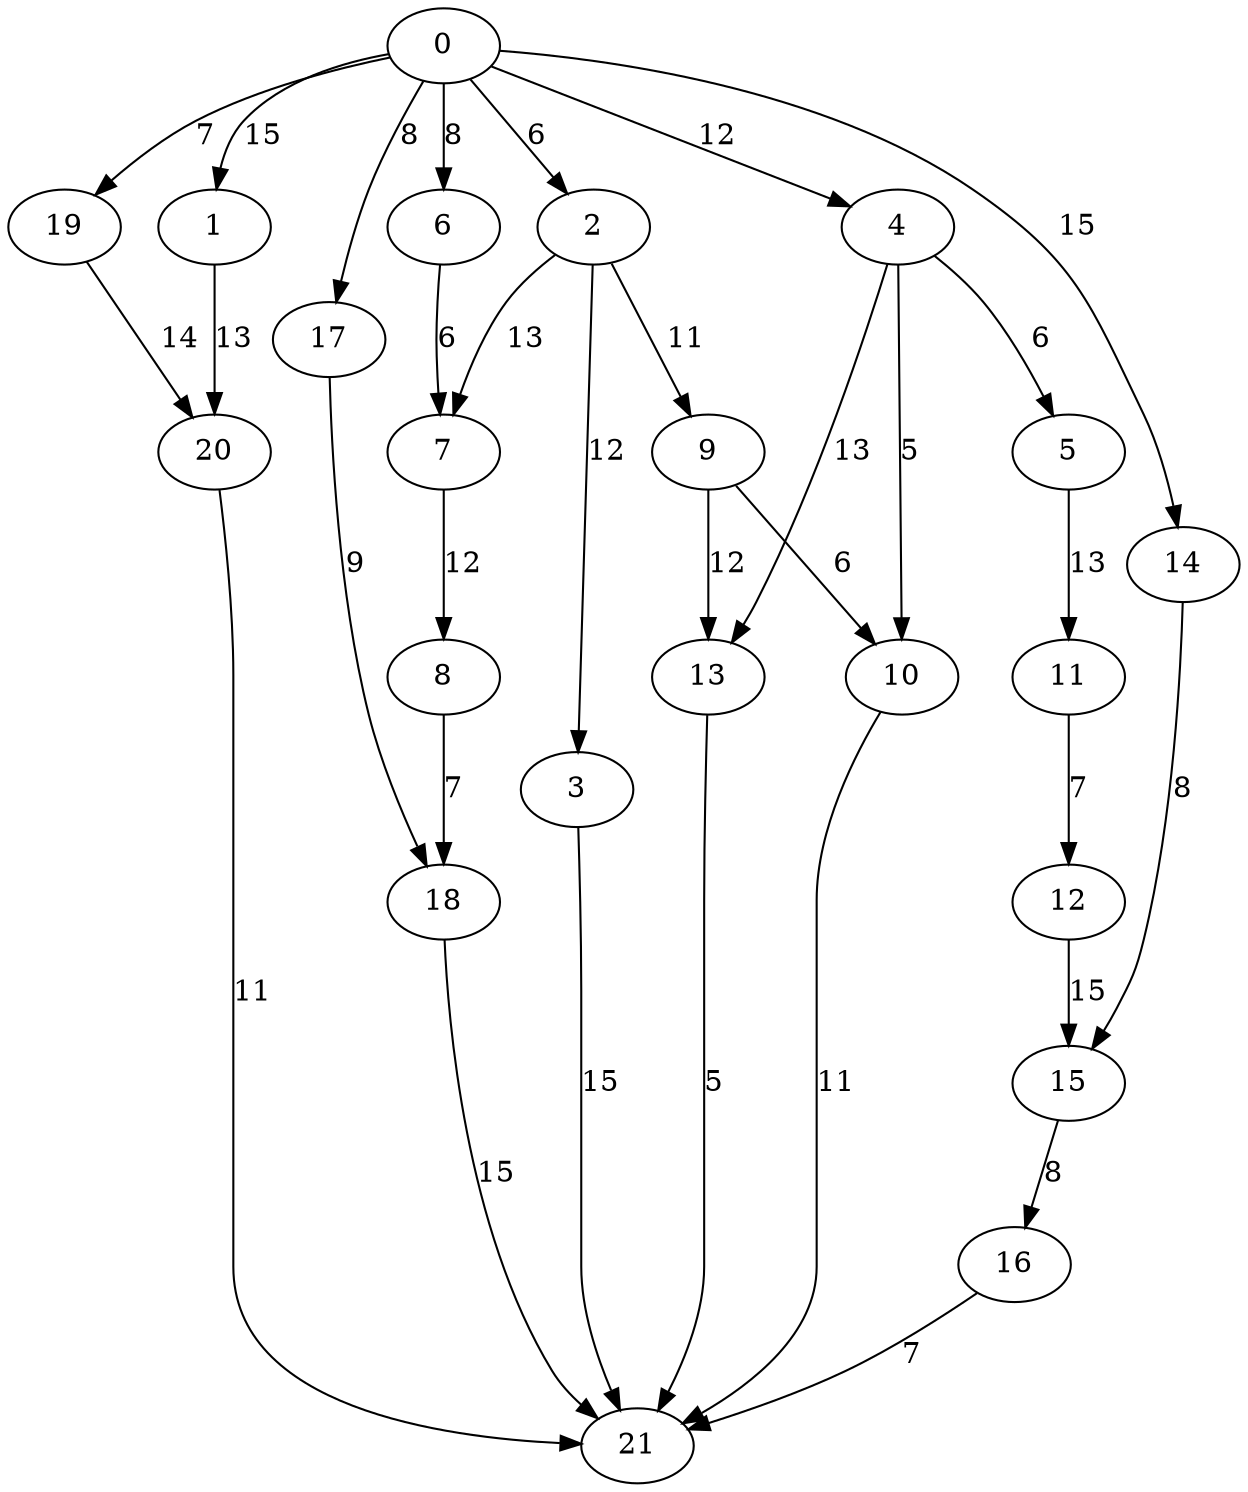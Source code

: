 digraph t20p8_6 {
0 -> 1 [ label = 15 ];
0 -> 2 [ label = 6 ];
0 -> 4 [ label = 12 ];
0 -> 6 [ label = 8 ];
0 -> 14 [ label = 15 ];
0 -> 17 [ label = 8 ];
0 -> 19 [ label = 7 ];
1 -> 20 [ label = 13 ];
2 -> 3 [ label = 12 ];
2 -> 7 [ label = 13 ];
2 -> 9 [ label = 11 ];
3 -> 21 [ label = 15 ];
4 -> 5 [ label = 6 ];
4 -> 10 [ label = 5 ];
4 -> 13 [ label = 13 ];
5 -> 11 [ label = 13 ];
6 -> 7 [ label = 6 ];
7 -> 8 [ label = 12 ];
8 -> 18 [ label = 7 ];
9 -> 10 [ label = 6 ];
9 -> 13 [ label = 12 ];
10 -> 21 [ label = 11 ];
11 -> 12 [ label = 7 ];
12 -> 15 [ label = 15 ];
13 -> 21 [ label = 5 ];
14 -> 15 [ label = 8 ];
15 -> 16 [ label = 8 ];
16 -> 21 [ label = 7 ];
17 -> 18 [ label = 9 ];
18 -> 21 [ label = 15 ];
19 -> 20 [ label = 14 ];
20 -> 21 [ label = 11 ];
 }

